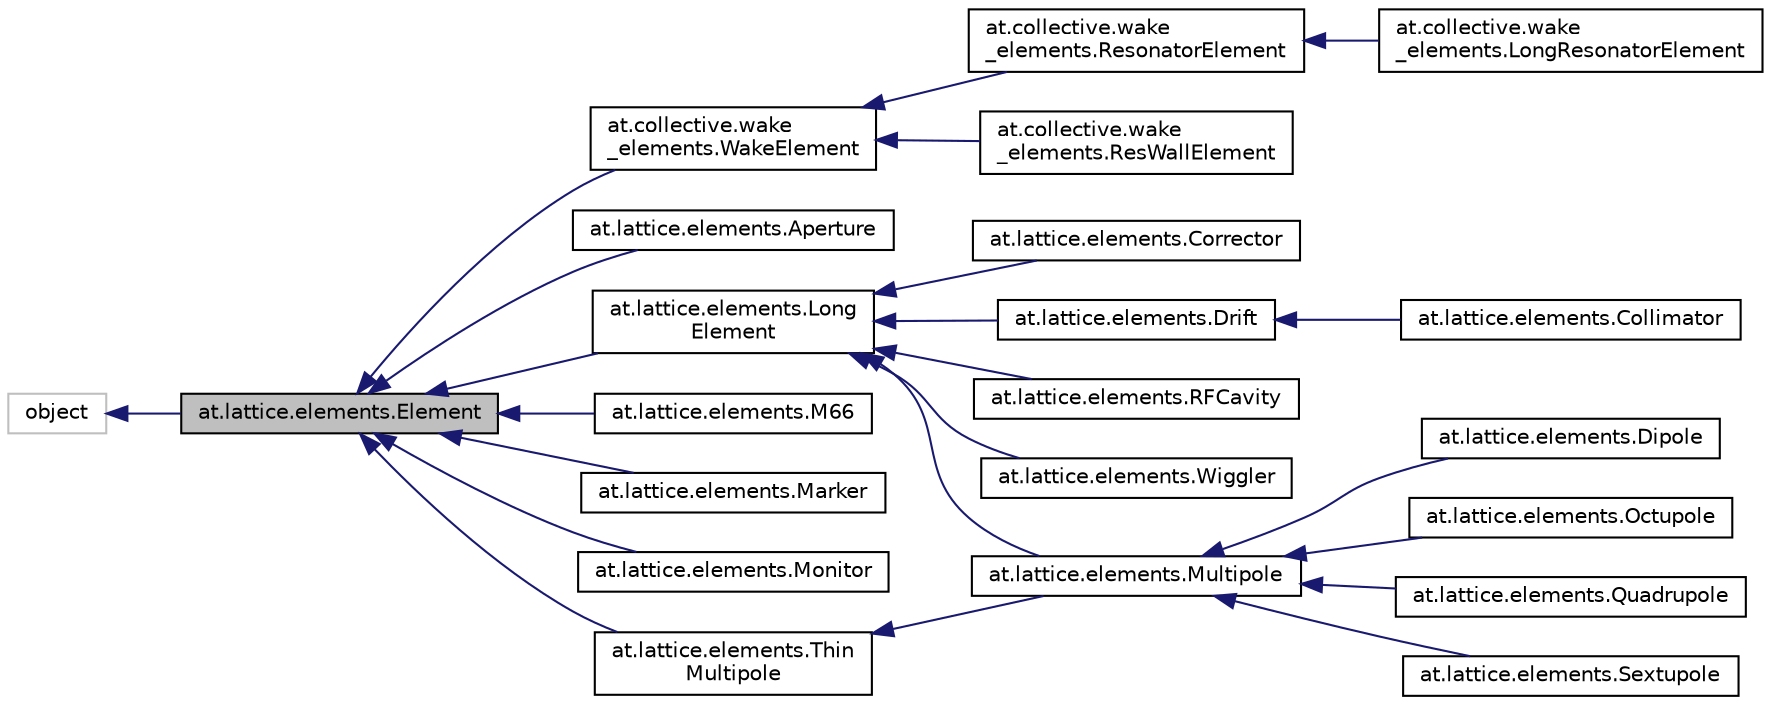 digraph "at.lattice.elements.Element"
{
 // LATEX_PDF_SIZE
  edge [fontname="Helvetica",fontsize="10",labelfontname="Helvetica",labelfontsize="10"];
  node [fontname="Helvetica",fontsize="10",shape=record];
  rankdir="LR";
  Node1 [label="at.lattice.elements.Element",height=0.2,width=0.4,color="black", fillcolor="grey75", style="filled", fontcolor="black",tooltip=" "];
  Node2 -> Node1 [dir="back",color="midnightblue",fontsize="10",style="solid",fontname="Helvetica"];
  Node2 [label="object",height=0.2,width=0.4,color="grey75", fillcolor="white", style="filled",tooltip=" "];
  Node1 -> Node3 [dir="back",color="midnightblue",fontsize="10",style="solid",fontname="Helvetica"];
  Node3 [label="at.collective.wake\l_elements.WakeElement",height=0.2,width=0.4,color="black", fillcolor="white", style="filled",URL="$classat_1_1collective_1_1wake__elements_1_1WakeElement.html",tooltip=" "];
  Node3 -> Node4 [dir="back",color="midnightblue",fontsize="10",style="solid",fontname="Helvetica"];
  Node4 [label="at.collective.wake\l_elements.ResonatorElement",height=0.2,width=0.4,color="black", fillcolor="white", style="filled",URL="$classat_1_1collective_1_1wake__elements_1_1ResonatorElement.html",tooltip=" "];
  Node4 -> Node5 [dir="back",color="midnightblue",fontsize="10",style="solid",fontname="Helvetica"];
  Node5 [label="at.collective.wake\l_elements.LongResonatorElement",height=0.2,width=0.4,color="black", fillcolor="white", style="filled",URL="$classat_1_1collective_1_1wake__elements_1_1LongResonatorElement.html",tooltip=" "];
  Node3 -> Node6 [dir="back",color="midnightblue",fontsize="10",style="solid",fontname="Helvetica"];
  Node6 [label="at.collective.wake\l_elements.ResWallElement",height=0.2,width=0.4,color="black", fillcolor="white", style="filled",URL="$classat_1_1collective_1_1wake__elements_1_1ResWallElement.html",tooltip=" "];
  Node1 -> Node7 [dir="back",color="midnightblue",fontsize="10",style="solid",fontname="Helvetica"];
  Node7 [label="at.lattice.elements.Aperture",height=0.2,width=0.4,color="black", fillcolor="white", style="filled",URL="$classat_1_1lattice_1_1elements_1_1Aperture.html",tooltip=" "];
  Node1 -> Node8 [dir="back",color="midnightblue",fontsize="10",style="solid",fontname="Helvetica"];
  Node8 [label="at.lattice.elements.Long\lElement",height=0.2,width=0.4,color="black", fillcolor="white", style="filled",URL="$classat_1_1lattice_1_1elements_1_1LongElement.html",tooltip=" "];
  Node8 -> Node9 [dir="back",color="midnightblue",fontsize="10",style="solid",fontname="Helvetica"];
  Node9 [label="at.lattice.elements.Corrector",height=0.2,width=0.4,color="black", fillcolor="white", style="filled",URL="$classat_1_1lattice_1_1elements_1_1Corrector.html",tooltip=" "];
  Node8 -> Node10 [dir="back",color="midnightblue",fontsize="10",style="solid",fontname="Helvetica"];
  Node10 [label="at.lattice.elements.Drift",height=0.2,width=0.4,color="black", fillcolor="white", style="filled",URL="$classat_1_1lattice_1_1elements_1_1Drift.html",tooltip=" "];
  Node10 -> Node11 [dir="back",color="midnightblue",fontsize="10",style="solid",fontname="Helvetica"];
  Node11 [label="at.lattice.elements.Collimator",height=0.2,width=0.4,color="black", fillcolor="white", style="filled",URL="$classat_1_1lattice_1_1elements_1_1Collimator.html",tooltip=" "];
  Node8 -> Node12 [dir="back",color="midnightblue",fontsize="10",style="solid",fontname="Helvetica"];
  Node12 [label="at.lattice.elements.Multipole",height=0.2,width=0.4,color="black", fillcolor="white", style="filled",URL="$classat_1_1lattice_1_1elements_1_1Multipole.html",tooltip=" "];
  Node12 -> Node13 [dir="back",color="midnightblue",fontsize="10",style="solid",fontname="Helvetica"];
  Node13 [label="at.lattice.elements.Dipole",height=0.2,width=0.4,color="black", fillcolor="white", style="filled",URL="$classat_1_1lattice_1_1elements_1_1Dipole.html",tooltip=" "];
  Node12 -> Node14 [dir="back",color="midnightblue",fontsize="10",style="solid",fontname="Helvetica"];
  Node14 [label="at.lattice.elements.Octupole",height=0.2,width=0.4,color="black", fillcolor="white", style="filled",URL="$classat_1_1lattice_1_1elements_1_1Octupole.html",tooltip=" "];
  Node12 -> Node15 [dir="back",color="midnightblue",fontsize="10",style="solid",fontname="Helvetica"];
  Node15 [label="at.lattice.elements.Quadrupole",height=0.2,width=0.4,color="black", fillcolor="white", style="filled",URL="$classat_1_1lattice_1_1elements_1_1Quadrupole.html",tooltip=" "];
  Node12 -> Node16 [dir="back",color="midnightblue",fontsize="10",style="solid",fontname="Helvetica"];
  Node16 [label="at.lattice.elements.Sextupole",height=0.2,width=0.4,color="black", fillcolor="white", style="filled",URL="$classat_1_1lattice_1_1elements_1_1Sextupole.html",tooltip=" "];
  Node8 -> Node17 [dir="back",color="midnightblue",fontsize="10",style="solid",fontname="Helvetica"];
  Node17 [label="at.lattice.elements.RFCavity",height=0.2,width=0.4,color="black", fillcolor="white", style="filled",URL="$classat_1_1lattice_1_1elements_1_1RFCavity.html",tooltip=" "];
  Node8 -> Node18 [dir="back",color="midnightblue",fontsize="10",style="solid",fontname="Helvetica"];
  Node18 [label="at.lattice.elements.Wiggler",height=0.2,width=0.4,color="black", fillcolor="white", style="filled",URL="$classat_1_1lattice_1_1elements_1_1Wiggler.html",tooltip=" "];
  Node1 -> Node19 [dir="back",color="midnightblue",fontsize="10",style="solid",fontname="Helvetica"];
  Node19 [label="at.lattice.elements.M66",height=0.2,width=0.4,color="black", fillcolor="white", style="filled",URL="$classat_1_1lattice_1_1elements_1_1M66.html",tooltip=" "];
  Node1 -> Node20 [dir="back",color="midnightblue",fontsize="10",style="solid",fontname="Helvetica"];
  Node20 [label="at.lattice.elements.Marker",height=0.2,width=0.4,color="black", fillcolor="white", style="filled",URL="$classat_1_1lattice_1_1elements_1_1Marker.html",tooltip=" "];
  Node1 -> Node21 [dir="back",color="midnightblue",fontsize="10",style="solid",fontname="Helvetica"];
  Node21 [label="at.lattice.elements.Monitor",height=0.2,width=0.4,color="black", fillcolor="white", style="filled",URL="$classat_1_1lattice_1_1elements_1_1Monitor.html",tooltip=" "];
  Node1 -> Node22 [dir="back",color="midnightblue",fontsize="10",style="solid",fontname="Helvetica"];
  Node22 [label="at.lattice.elements.Thin\lMultipole",height=0.2,width=0.4,color="black", fillcolor="white", style="filled",URL="$classat_1_1lattice_1_1elements_1_1ThinMultipole.html",tooltip=" "];
  Node22 -> Node12 [dir="back",color="midnightblue",fontsize="10",style="solid",fontname="Helvetica"];
}
